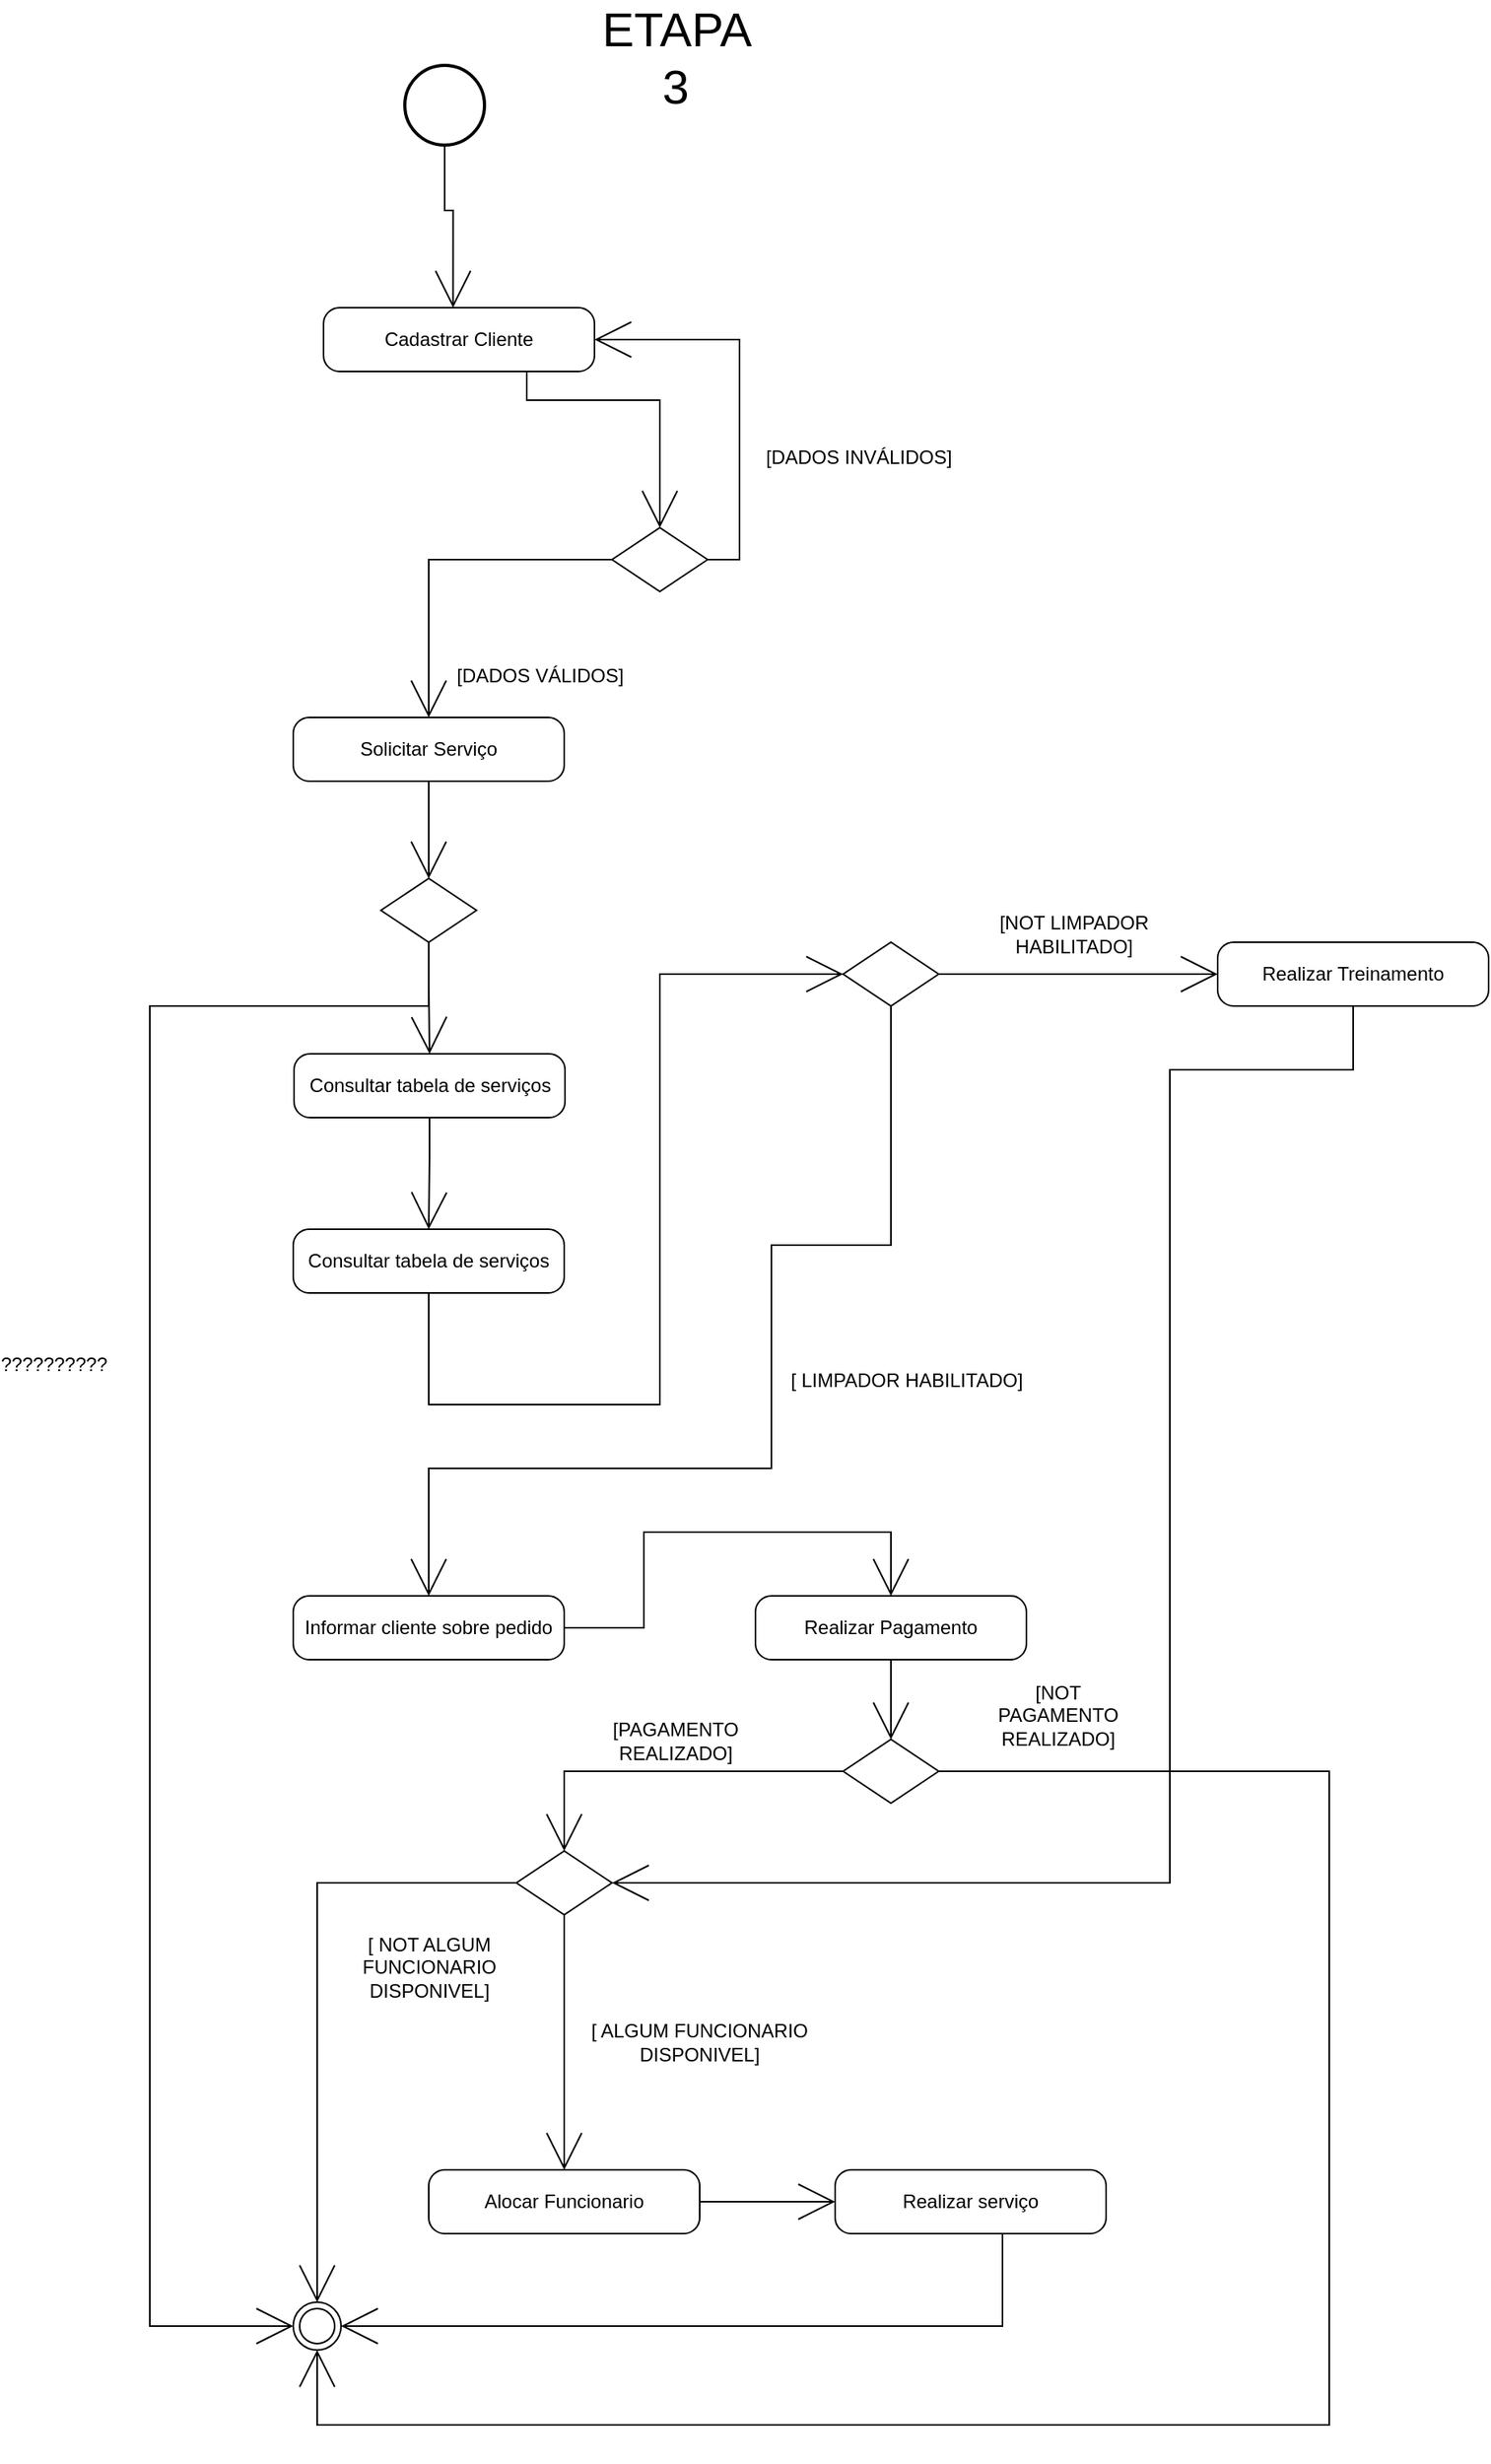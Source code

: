 <mxfile version="21.3.8" type="google">
  <diagram name="Página-1" id="cqMvrSqcQ9THprcUGDlZ">
    <mxGraphModel dx="1011" dy="966" grid="1" gridSize="10" guides="1" tooltips="1" connect="1" arrows="1" fold="1" page="1" pageScale="1" pageWidth="827" pageHeight="1169" math="0" shadow="0">
      <root>
        <mxCell id="0" />
        <mxCell id="1" parent="0" />
        <mxCell id="22V8ik-GdZZmWNr3wmCR-1" style="edgeStyle=orthogonalEdgeStyle;rounded=0;orthogonalLoop=1;jettySize=auto;html=1;entryX=0.478;entryY=0;entryDx=0;entryDy=0;entryPerimeter=0;endArrow=open;endFill=0;startSize=11;endSize=21;labelBackgroundColor=none;fontColor=default;" edge="1" parent="1" source="22V8ik-GdZZmWNr3wmCR-2" target="22V8ik-GdZZmWNr3wmCR-3">
          <mxGeometry relative="1" as="geometry" />
        </mxCell>
        <mxCell id="22V8ik-GdZZmWNr3wmCR-2" value="" style="strokeWidth=2;html=1;shape=mxgraph.flowchart.start_2;whiteSpace=wrap;labelBackgroundColor=none;" vertex="1" parent="1">
          <mxGeometry x="1520" y="70" width="50" height="50" as="geometry" />
        </mxCell>
        <mxCell id="22V8ik-GdZZmWNr3wmCR-3" value="Cadastrar Cliente" style="points=[[0.25,0,0],[0.5,0,0],[0.75,0,0],[1,0.25,0],[1,0.5,0],[1,0.75,0],[0.75,1,0],[0.5,1,0],[0.25,1,0],[0,0.75,0],[0,0.5,0],[0,0.25,0]];shape=mxgraph.bpmn.task;whiteSpace=wrap;rectStyle=rounded;size=10;html=1;container=1;expand=0;collapsible=0;taskMarker=abstract;labelBackgroundColor=none;" vertex="1" parent="1">
          <mxGeometry x="1469" y="222" width="170" height="40" as="geometry" />
        </mxCell>
        <mxCell id="22V8ik-GdZZmWNr3wmCR-4" style="edgeStyle=orthogonalEdgeStyle;rounded=0;orthogonalLoop=1;jettySize=auto;html=1;exitX=0.75;exitY=1;exitDx=0;exitDy=0;exitPerimeter=0;endArrow=open;endFill=0;startSize=11;endSize=21;labelBackgroundColor=none;fontColor=default;" edge="1" parent="1" source="22V8ik-GdZZmWNr3wmCR-3">
          <mxGeometry relative="1" as="geometry">
            <mxPoint x="1680" y="360" as="targetPoint" />
            <Array as="points">
              <mxPoint x="1597" y="280" />
              <mxPoint x="1680" y="280" />
            </Array>
          </mxGeometry>
        </mxCell>
        <mxCell id="22V8ik-GdZZmWNr3wmCR-5" style="edgeStyle=orthogonalEdgeStyle;rounded=0;orthogonalLoop=1;jettySize=auto;html=1;entryX=1;entryY=0.5;entryDx=0;entryDy=0;entryPerimeter=0;exitX=0.5;exitY=0;exitDx=0;exitDy=0;endArrow=open;endFill=0;startSize=11;endSize=21;labelBackgroundColor=none;fontColor=default;" edge="1" parent="1" source="22V8ik-GdZZmWNr3wmCR-7" target="22V8ik-GdZZmWNr3wmCR-3">
          <mxGeometry relative="1" as="geometry" />
        </mxCell>
        <mxCell id="22V8ik-GdZZmWNr3wmCR-6" style="edgeStyle=orthogonalEdgeStyle;rounded=0;orthogonalLoop=1;jettySize=auto;html=1;endArrow=open;endFill=0;startSize=11;endSize=21;entryX=0.5;entryY=0;entryDx=0;entryDy=0;entryPerimeter=0;labelBackgroundColor=none;fontColor=default;" edge="1" parent="1" source="22V8ik-GdZZmWNr3wmCR-7" target="22V8ik-GdZZmWNr3wmCR-11">
          <mxGeometry relative="1" as="geometry">
            <mxPoint x="1680" y="520" as="targetPoint" />
          </mxGeometry>
        </mxCell>
        <mxCell id="22V8ik-GdZZmWNr3wmCR-7" value="" style="rhombus;whiteSpace=wrap;html=1;rotation=0;direction=south;labelBackgroundColor=none;" vertex="1" parent="1">
          <mxGeometry x="1650" y="360" width="60" height="40" as="geometry" />
        </mxCell>
        <mxCell id="22V8ik-GdZZmWNr3wmCR-8" value="[DADOS INVÁLIDOS]" style="text;html=1;strokeColor=none;fillColor=none;align=center;verticalAlign=middle;whiteSpace=wrap;rounded=0;labelBackgroundColor=none;" vertex="1" parent="1">
          <mxGeometry x="1740" y="305.5" width="130" height="21" as="geometry" />
        </mxCell>
        <mxCell id="22V8ik-GdZZmWNr3wmCR-9" value="[DADOS VÁLIDOS]" style="text;html=1;strokeColor=none;fillColor=none;align=center;verticalAlign=middle;whiteSpace=wrap;rounded=0;labelBackgroundColor=none;" vertex="1" parent="1">
          <mxGeometry x="1540" y="442" width="130" height="21" as="geometry" />
        </mxCell>
        <mxCell id="22V8ik-GdZZmWNr3wmCR-10" style="edgeStyle=orthogonalEdgeStyle;rounded=0;orthogonalLoop=1;jettySize=auto;html=1;endArrow=open;endFill=0;startSize=11;endSize=21;entryX=0;entryY=0.5;entryDx=0;entryDy=0;labelBackgroundColor=none;fontColor=default;" edge="1" parent="1" source="22V8ik-GdZZmWNr3wmCR-11" target="22V8ik-GdZZmWNr3wmCR-16">
          <mxGeometry relative="1" as="geometry">
            <mxPoint x="1535" y="630" as="targetPoint" />
          </mxGeometry>
        </mxCell>
        <mxCell id="22V8ik-GdZZmWNr3wmCR-11" value="Solicitar Serviço" style="points=[[0.25,0,0],[0.5,0,0],[0.75,0,0],[1,0.25,0],[1,0.5,0],[1,0.75,0],[0.75,1,0],[0.5,1,0],[0.25,1,0],[0,0.75,0],[0,0.5,0],[0,0.25,0]];shape=mxgraph.bpmn.task;whiteSpace=wrap;rectStyle=rounded;size=10;html=1;container=1;expand=0;collapsible=0;taskMarker=abstract;labelBackgroundColor=none;" vertex="1" parent="1">
          <mxGeometry x="1450" y="479" width="170" height="40" as="geometry" />
        </mxCell>
        <mxCell id="22V8ik-GdZZmWNr3wmCR-12" style="edgeStyle=orthogonalEdgeStyle;rounded=0;orthogonalLoop=1;jettySize=auto;html=1;entryX=0.5;entryY=0;entryDx=0;entryDy=0;entryPerimeter=0;fontColor=default;endArrow=open;endFill=0;startSize=11;endSize=21;labelBackgroundColor=none;" edge="1" parent="1" source="22V8ik-GdZZmWNr3wmCR-13" target="22V8ik-GdZZmWNr3wmCR-19">
          <mxGeometry relative="1" as="geometry" />
        </mxCell>
        <mxCell id="22V8ik-GdZZmWNr3wmCR-13" value="Consultar tabela de serviços" style="points=[[0.25,0,0],[0.5,0,0],[0.75,0,0],[1,0.25,0],[1,0.5,0],[1,0.75,0],[0.75,1,0],[0.5,1,0],[0.25,1,0],[0,0.75,0],[0,0.5,0],[0,0.25,0]];shape=mxgraph.bpmn.task;whiteSpace=wrap;rectStyle=rounded;size=10;html=1;container=1;expand=0;collapsible=0;taskMarker=abstract;labelBackgroundColor=none;" vertex="1" parent="1">
          <mxGeometry x="1450.5" y="690" width="170" height="40" as="geometry" />
        </mxCell>
        <mxCell id="22V8ik-GdZZmWNr3wmCR-14" style="edgeStyle=orthogonalEdgeStyle;rounded=0;orthogonalLoop=1;jettySize=auto;html=1;entryX=0.5;entryY=0;entryDx=0;entryDy=0;entryPerimeter=0;endArrow=open;endFill=0;startSize=11;endSize=21;labelBackgroundColor=none;fontColor=default;" edge="1" parent="1" source="22V8ik-GdZZmWNr3wmCR-16" target="22V8ik-GdZZmWNr3wmCR-13">
          <mxGeometry relative="1" as="geometry" />
        </mxCell>
        <mxCell id="22V8ik-GdZZmWNr3wmCR-15" style="edgeStyle=orthogonalEdgeStyle;rounded=0;orthogonalLoop=1;jettySize=auto;html=1;entryX=0;entryY=0.5;entryDx=0;entryDy=0;endArrow=open;endFill=0;startSize=11;endSize=21;labelBackgroundColor=none;fontColor=default;" edge="1" parent="1" source="22V8ik-GdZZmWNr3wmCR-16" target="22V8ik-GdZZmWNr3wmCR-17">
          <mxGeometry relative="1" as="geometry">
            <mxPoint x="1475.0" y="1585" as="targetPoint" />
            <Array as="points">
              <mxPoint x="1535" y="660" />
              <mxPoint x="1360" y="660" />
              <mxPoint x="1360" y="1488" />
            </Array>
          </mxGeometry>
        </mxCell>
        <mxCell id="22V8ik-GdZZmWNr3wmCR-16" value="" style="rhombus;whiteSpace=wrap;html=1;rotation=0;direction=south;labelBackgroundColor=none;" vertex="1" parent="1">
          <mxGeometry x="1505" y="580" width="60" height="40" as="geometry" />
        </mxCell>
        <mxCell id="22V8ik-GdZZmWNr3wmCR-17" value="" style="ellipse;html=1;shape=endState;labelBackgroundColor=none;" vertex="1" parent="1">
          <mxGeometry x="1450" y="1473" width="30" height="30" as="geometry" />
        </mxCell>
        <mxCell id="22V8ik-GdZZmWNr3wmCR-18" style="edgeStyle=orthogonalEdgeStyle;rounded=0;orthogonalLoop=1;jettySize=auto;html=1;entryX=0.5;entryY=1;entryDx=0;entryDy=0;fontColor=default;endArrow=open;endFill=0;startSize=11;endSize=21;labelBackgroundColor=none;" edge="1" parent="1" source="22V8ik-GdZZmWNr3wmCR-19" target="22V8ik-GdZZmWNr3wmCR-27">
          <mxGeometry relative="1" as="geometry">
            <Array as="points">
              <mxPoint x="1680" y="910" />
              <mxPoint x="1680" y="640" />
            </Array>
          </mxGeometry>
        </mxCell>
        <mxCell id="22V8ik-GdZZmWNr3wmCR-19" value="Consultar tabela de serviços" style="points=[[0.25,0,0],[0.5,0,0],[0.75,0,0],[1,0.25,0],[1,0.5,0],[1,0.75,0],[0.75,1,0],[0.5,1,0],[0.25,1,0],[0,0.75,0],[0,0.5,0],[0,0.25,0]];shape=mxgraph.bpmn.task;whiteSpace=wrap;rectStyle=rounded;size=10;html=1;container=1;expand=0;collapsible=0;taskMarker=abstract;labelBackgroundColor=none;" vertex="1" parent="1">
          <mxGeometry x="1450" y="800" width="170" height="40" as="geometry" />
        </mxCell>
        <mxCell id="22V8ik-GdZZmWNr3wmCR-20" style="edgeStyle=orthogonalEdgeStyle;rounded=0;orthogonalLoop=1;jettySize=auto;html=1;fontColor=default;endArrow=open;endFill=0;startSize=11;endSize=21;labelBackgroundColor=none;entryX=0.5;entryY=0;entryDx=0;entryDy=0;entryPerimeter=0;" edge="1" parent="1" source="22V8ik-GdZZmWNr3wmCR-21" target="22V8ik-GdZZmWNr3wmCR-41">
          <mxGeometry relative="1" as="geometry">
            <mxPoint x="1710" y="1110" as="targetPoint" />
          </mxGeometry>
        </mxCell>
        <mxCell id="22V8ik-GdZZmWNr3wmCR-21" value="Informar cliente sobre pedido" style="points=[[0.25,0,0],[0.5,0,0],[0.75,0,0],[1,0.25,0],[1,0.5,0],[1,0.75,0],[0.75,1,0],[0.5,1,0],[0.25,1,0],[0,0.75,0],[0,0.5,0],[0,0.25,0]];shape=mxgraph.bpmn.task;whiteSpace=wrap;rectStyle=rounded;size=10;html=1;container=1;expand=0;collapsible=0;taskMarker=abstract;labelBackgroundColor=none;" vertex="1" parent="1">
          <mxGeometry x="1450" y="1030" width="170" height="40" as="geometry" />
        </mxCell>
        <mxCell id="22V8ik-GdZZmWNr3wmCR-22" value="??????????" style="text;html=1;strokeColor=none;fillColor=none;align=center;verticalAlign=middle;whiteSpace=wrap;rounded=0;labelBackgroundColor=none;" vertex="1" parent="1">
          <mxGeometry x="1270" y="870" width="60" height="30" as="geometry" />
        </mxCell>
        <mxCell id="22V8ik-GdZZmWNr3wmCR-23" style="edgeStyle=orthogonalEdgeStyle;rounded=0;orthogonalLoop=1;jettySize=auto;html=1;entryX=1;entryY=0.5;entryDx=0;entryDy=0;fontColor=default;endArrow=open;endFill=0;startSize=11;endSize=21;labelBackgroundColor=none;" edge="1" parent="1" source="22V8ik-GdZZmWNr3wmCR-24" target="22V8ik-GdZZmWNr3wmCR-17">
          <mxGeometry relative="1" as="geometry">
            <mxPoint x="1505.0" y="1585" as="targetPoint" />
            <Array as="points">
              <mxPoint x="1895" y="1488" />
            </Array>
          </mxGeometry>
        </mxCell>
        <mxCell id="22V8ik-GdZZmWNr3wmCR-24" value="Realizar serviço" style="points=[[0.25,0,0],[0.5,0,0],[0.75,0,0],[1,0.25,0],[1,0.5,0],[1,0.75,0],[0.75,1,0],[0.5,1,0],[0.25,1,0],[0,0.75,0],[0,0.5,0],[0,0.25,0]];shape=mxgraph.bpmn.task;whiteSpace=wrap;rectStyle=rounded;size=10;html=1;container=1;expand=0;collapsible=0;taskMarker=abstract;labelBackgroundColor=none;" vertex="1" parent="1">
          <mxGeometry x="1790" y="1390" width="170" height="40" as="geometry" />
        </mxCell>
        <mxCell id="22V8ik-GdZZmWNr3wmCR-25" style="edgeStyle=orthogonalEdgeStyle;rounded=0;orthogonalLoop=1;jettySize=auto;html=1;entryX=0.5;entryY=0;entryDx=0;entryDy=0;entryPerimeter=0;fontColor=default;endArrow=open;endFill=0;startSize=11;endSize=21;exitX=1;exitY=0.5;exitDx=0;exitDy=0;labelBackgroundColor=none;" edge="1" parent="1" source="22V8ik-GdZZmWNr3wmCR-27" target="22V8ik-GdZZmWNr3wmCR-21">
          <mxGeometry relative="1" as="geometry">
            <Array as="points">
              <mxPoint x="1825" y="810" />
              <mxPoint x="1750" y="810" />
              <mxPoint x="1750" y="950" />
              <mxPoint x="1535" y="950" />
            </Array>
          </mxGeometry>
        </mxCell>
        <mxCell id="22V8ik-GdZZmWNr3wmCR-26" style="edgeStyle=orthogonalEdgeStyle;rounded=0;orthogonalLoop=1;jettySize=auto;html=1;entryX=0;entryY=0.5;entryDx=0;entryDy=0;entryPerimeter=0;fontColor=default;endArrow=open;endFill=0;startSize=11;endSize=21;labelBackgroundColor=none;" edge="1" parent="1" source="22V8ik-GdZZmWNr3wmCR-27" target="22V8ik-GdZZmWNr3wmCR-30">
          <mxGeometry relative="1" as="geometry" />
        </mxCell>
        <mxCell id="22V8ik-GdZZmWNr3wmCR-27" value="" style="rhombus;whiteSpace=wrap;html=1;rotation=0;direction=south;labelBackgroundColor=none;" vertex="1" parent="1">
          <mxGeometry x="1795" y="620" width="60" height="40" as="geometry" />
        </mxCell>
        <mxCell id="22V8ik-GdZZmWNr3wmCR-28" value="[ LIMPADOR HABILITADO]" style="text;html=1;strokeColor=none;fillColor=none;align=center;verticalAlign=middle;whiteSpace=wrap;rounded=0;labelBackgroundColor=none;" vertex="1" parent="1">
          <mxGeometry x="1750" y="880" width="170" height="30" as="geometry" />
        </mxCell>
        <mxCell id="22V8ik-GdZZmWNr3wmCR-29" style="edgeStyle=orthogonalEdgeStyle;rounded=0;orthogonalLoop=1;jettySize=auto;html=1;fontColor=default;endArrow=open;endFill=0;startSize=11;endSize=21;exitX=0.5;exitY=1;exitDx=0;exitDy=0;exitPerimeter=0;entryX=0.5;entryY=0;entryDx=0;entryDy=0;labelBackgroundColor=none;" edge="1" parent="1" source="22V8ik-GdZZmWNr3wmCR-30" target="22V8ik-GdZZmWNr3wmCR-36">
          <mxGeometry relative="1" as="geometry">
            <mxPoint x="1840" y="1130" as="targetPoint" />
            <Array as="points">
              <mxPoint x="2115" y="700" />
              <mxPoint x="2000" y="700" />
              <mxPoint x="2000" y="1210" />
            </Array>
          </mxGeometry>
        </mxCell>
        <mxCell id="22V8ik-GdZZmWNr3wmCR-30" value="Realizar Treinamento" style="points=[[0.25,0,0],[0.5,0,0],[0.75,0,0],[1,0.25,0],[1,0.5,0],[1,0.75,0],[0.75,1,0],[0.5,1,0],[0.25,1,0],[0,0.75,0],[0,0.5,0],[0,0.25,0]];shape=mxgraph.bpmn.task;whiteSpace=wrap;rectStyle=rounded;size=10;html=1;container=1;expand=0;collapsible=0;taskMarker=abstract;labelBackgroundColor=none;" vertex="1" parent="1">
          <mxGeometry x="2030" y="620" width="170" height="40" as="geometry" />
        </mxCell>
        <mxCell id="22V8ik-GdZZmWNr3wmCR-31" value="[NOT LIMPADOR HABILITADO]" style="text;html=1;strokeColor=none;fillColor=none;align=center;verticalAlign=middle;whiteSpace=wrap;rounded=0;labelBackgroundColor=none;" vertex="1" parent="1">
          <mxGeometry x="1855" y="600" width="170" height="30" as="geometry" />
        </mxCell>
        <mxCell id="22V8ik-GdZZmWNr3wmCR-32" style="edgeStyle=orthogonalEdgeStyle;rounded=0;orthogonalLoop=1;jettySize=auto;html=1;entryX=0;entryY=0.5;entryDx=0;entryDy=0;entryPerimeter=0;fontColor=default;endArrow=open;endFill=0;startSize=11;endSize=21;labelBackgroundColor=none;" edge="1" parent="1" source="22V8ik-GdZZmWNr3wmCR-33" target="22V8ik-GdZZmWNr3wmCR-24">
          <mxGeometry relative="1" as="geometry" />
        </mxCell>
        <mxCell id="22V8ik-GdZZmWNr3wmCR-33" value="Alocar Funcionario" style="points=[[0.25,0,0],[0.5,0,0],[0.75,0,0],[1,0.25,0],[1,0.5,0],[1,0.75,0],[0.75,1,0],[0.5,1,0],[0.25,1,0],[0,0.75,0],[0,0.5,0],[0,0.25,0]];shape=mxgraph.bpmn.task;whiteSpace=wrap;rectStyle=rounded;size=10;html=1;container=1;expand=0;collapsible=0;taskMarker=abstract;labelBackgroundColor=none;" vertex="1" parent="1">
          <mxGeometry x="1535" y="1390" width="170" height="40" as="geometry" />
        </mxCell>
        <mxCell id="22V8ik-GdZZmWNr3wmCR-34" style="edgeStyle=orthogonalEdgeStyle;rounded=0;orthogonalLoop=1;jettySize=auto;html=1;entryX=0.5;entryY=0;entryDx=0;entryDy=0;entryPerimeter=0;fontColor=default;endArrow=open;endFill=0;startSize=11;endSize=21;labelBackgroundColor=none;" edge="1" parent="1" source="22V8ik-GdZZmWNr3wmCR-36" target="22V8ik-GdZZmWNr3wmCR-33">
          <mxGeometry relative="1" as="geometry" />
        </mxCell>
        <mxCell id="22V8ik-GdZZmWNr3wmCR-35" style="edgeStyle=orthogonalEdgeStyle;rounded=0;orthogonalLoop=1;jettySize=auto;html=1;entryX=0.5;entryY=0;entryDx=0;entryDy=0;fontColor=default;endArrow=open;endFill=0;startSize=11;endSize=21;labelBackgroundColor=none;" edge="1" parent="1" source="22V8ik-GdZZmWNr3wmCR-36" target="22V8ik-GdZZmWNr3wmCR-17">
          <mxGeometry relative="1" as="geometry">
            <mxPoint x="1490.0" y="1570" as="targetPoint" />
          </mxGeometry>
        </mxCell>
        <mxCell id="22V8ik-GdZZmWNr3wmCR-36" value="" style="rhombus;whiteSpace=wrap;html=1;rotation=0;direction=south;labelBackgroundColor=none;" vertex="1" parent="1">
          <mxGeometry x="1590" y="1190" width="60" height="40" as="geometry" />
        </mxCell>
        <mxCell id="22V8ik-GdZZmWNr3wmCR-37" value="[ ALGUM FUNCIONARIO DISPONIVEL]" style="text;html=1;strokeColor=none;fillColor=none;align=center;verticalAlign=middle;whiteSpace=wrap;rounded=0;labelBackgroundColor=none;" vertex="1" parent="1">
          <mxGeometry x="1620" y="1295" width="170" height="30" as="geometry" />
        </mxCell>
        <mxCell id="22V8ik-GdZZmWNr3wmCR-38" value="[ NOT ALGUM FUNCIONARIO DISPONIVEL]" style="text;html=1;strokeColor=none;fillColor=none;align=center;verticalAlign=middle;whiteSpace=wrap;rounded=0;labelBackgroundColor=none;" vertex="1" parent="1">
          <mxGeometry x="1475" y="1255" width="121" height="15" as="geometry" />
        </mxCell>
        <mxCell id="22V8ik-GdZZmWNr3wmCR-39" value="ETAPA 3" style="text;html=1;strokeColor=none;fillColor=none;align=center;verticalAlign=middle;whiteSpace=wrap;rounded=0;fontSize=30;labelBackgroundColor=none;" vertex="1" parent="1">
          <mxGeometry x="1660" y="50" width="60" height="30" as="geometry" />
        </mxCell>
        <mxCell id="22V8ik-GdZZmWNr3wmCR-40" style="edgeStyle=orthogonalEdgeStyle;rounded=0;orthogonalLoop=1;jettySize=auto;html=1;entryX=0;entryY=0.5;entryDx=0;entryDy=0;labelBackgroundColor=none;endArrow=open;endFill=0;startSize=11;endSize=21;" edge="1" parent="1" source="22V8ik-GdZZmWNr3wmCR-41" target="22V8ik-GdZZmWNr3wmCR-44">
          <mxGeometry relative="1" as="geometry" />
        </mxCell>
        <mxCell id="22V8ik-GdZZmWNr3wmCR-41" value="Realizar Pagamento" style="points=[[0.25,0,0],[0.5,0,0],[0.75,0,0],[1,0.25,0],[1,0.5,0],[1,0.75,0],[0.75,1,0],[0.5,1,0],[0.25,1,0],[0,0.75,0],[0,0.5,0],[0,0.25,0]];shape=mxgraph.bpmn.task;whiteSpace=wrap;rectStyle=rounded;size=10;html=1;container=1;expand=0;collapsible=0;taskMarker=abstract;labelBackgroundColor=none;" vertex="1" parent="1">
          <mxGeometry x="1740" y="1030" width="170" height="40" as="geometry" />
        </mxCell>
        <mxCell id="22V8ik-GdZZmWNr3wmCR-42" style="edgeStyle=orthogonalEdgeStyle;rounded=0;orthogonalLoop=1;jettySize=auto;html=1;entryX=0;entryY=0.5;entryDx=0;entryDy=0;labelBackgroundColor=none;endArrow=open;endFill=0;startSize=11;endSize=21;" edge="1" parent="1" source="22V8ik-GdZZmWNr3wmCR-44" target="22V8ik-GdZZmWNr3wmCR-36">
          <mxGeometry relative="1" as="geometry" />
        </mxCell>
        <mxCell id="22V8ik-GdZZmWNr3wmCR-43" style="edgeStyle=orthogonalEdgeStyle;rounded=0;orthogonalLoop=1;jettySize=auto;html=1;entryX=0.5;entryY=1;entryDx=0;entryDy=0;labelBackgroundColor=none;endArrow=open;endFill=0;startSize=11;endSize=21;" edge="1" parent="1" source="22V8ik-GdZZmWNr3wmCR-44" target="22V8ik-GdZZmWNr3wmCR-17">
          <mxGeometry relative="1" as="geometry">
            <Array as="points">
              <mxPoint x="2100" y="1140" />
              <mxPoint x="2100" y="1550" />
              <mxPoint x="1465" y="1550" />
            </Array>
          </mxGeometry>
        </mxCell>
        <mxCell id="22V8ik-GdZZmWNr3wmCR-44" value="" style="rhombus;whiteSpace=wrap;html=1;rotation=0;direction=south;labelBackgroundColor=none;" vertex="1" parent="1">
          <mxGeometry x="1795" y="1120" width="60" height="40" as="geometry" />
        </mxCell>
        <mxCell id="22V8ik-GdZZmWNr3wmCR-45" value="[PAGAMENTO REALIZADO]" style="text;html=1;strokeColor=none;fillColor=none;align=center;verticalAlign=middle;whiteSpace=wrap;rounded=0;labelBackgroundColor=none;" vertex="1" parent="1">
          <mxGeometry x="1660" y="1106" width="60" height="30" as="geometry" />
        </mxCell>
        <mxCell id="22V8ik-GdZZmWNr3wmCR-46" value="[NOT PAGAMENTO REALIZADO]" style="text;html=1;strokeColor=none;fillColor=none;align=center;verticalAlign=middle;whiteSpace=wrap;rounded=0;labelBackgroundColor=none;" vertex="1" parent="1">
          <mxGeometry x="1900" y="1090" width="60" height="30" as="geometry" />
        </mxCell>
      </root>
    </mxGraphModel>
  </diagram>
</mxfile>
